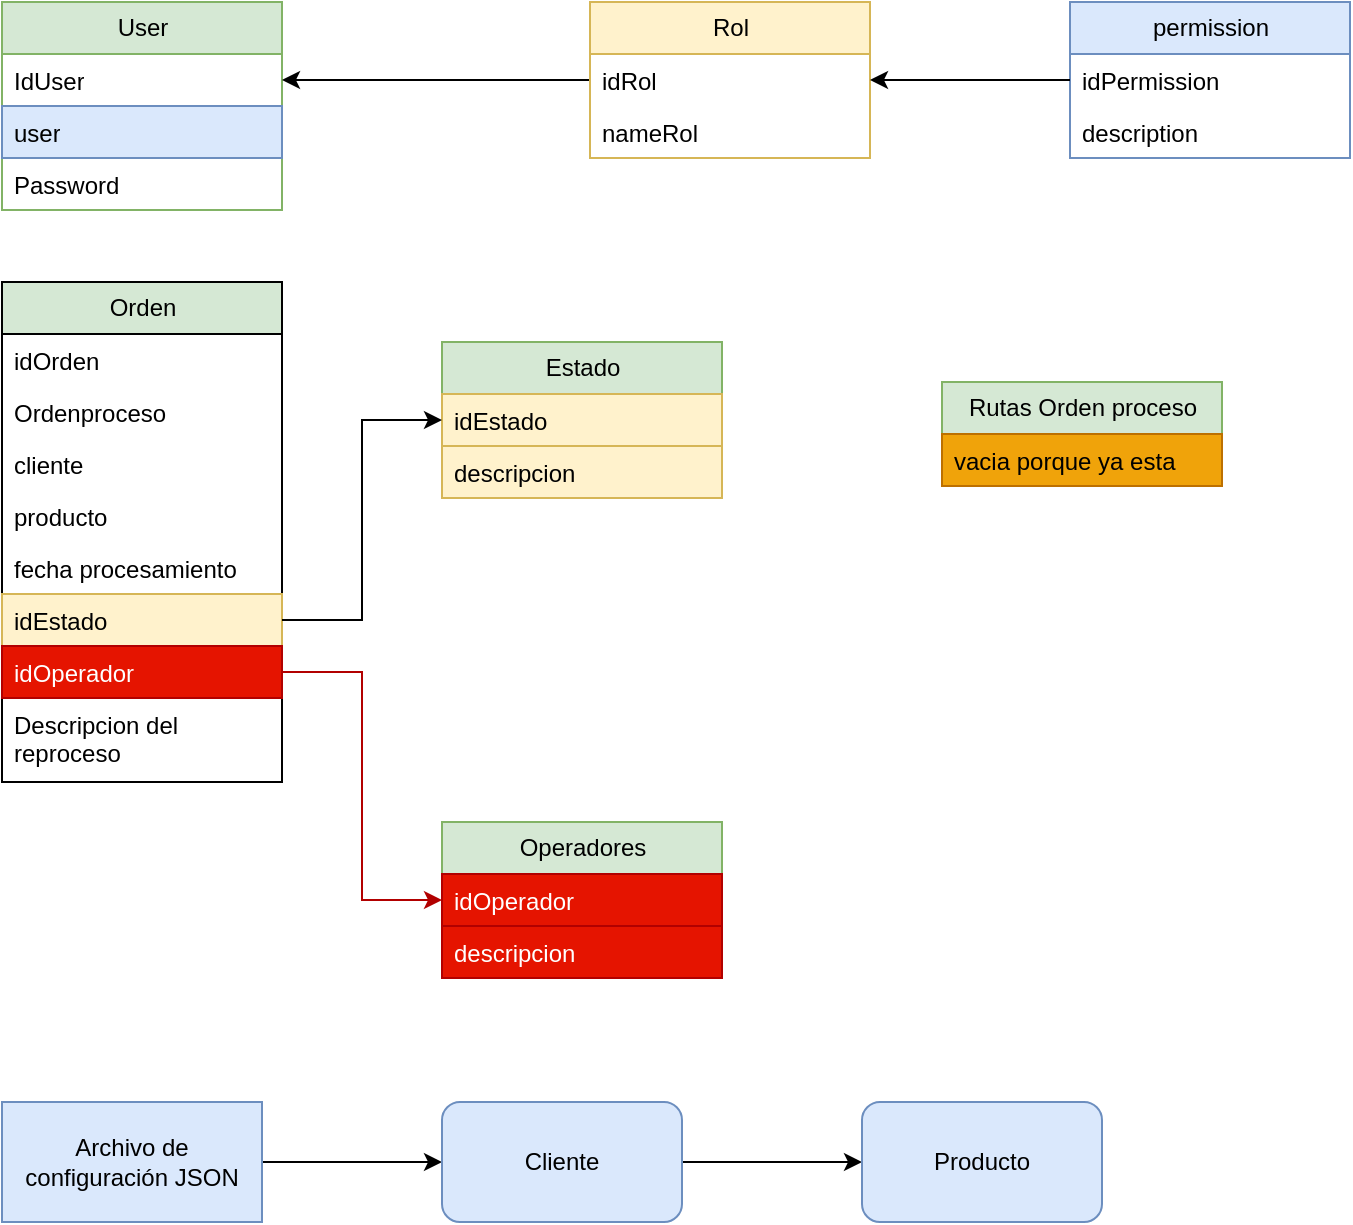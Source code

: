<mxfile version="21.7.5" type="github">
  <diagram id="C5RBs43oDa-KdzZeNtuy" name="Usuarios">
    <mxGraphModel dx="1374" dy="743" grid="1" gridSize="10" guides="1" tooltips="1" connect="1" arrows="1" fold="1" page="1" pageScale="1" pageWidth="827" pageHeight="1169" math="0" shadow="0">
      <root>
        <mxCell id="WIyWlLk6GJQsqaUBKTNV-0" />
        <mxCell id="WIyWlLk6GJQsqaUBKTNV-1" parent="WIyWlLk6GJQsqaUBKTNV-0" />
        <mxCell id="VP1TtQkqcQD2wiykSnj6-16" value="User" style="swimlane;fontStyle=0;childLayout=stackLayout;horizontal=1;startSize=26;fillColor=#d5e8d4;horizontalStack=0;resizeParent=1;resizeParentMax=0;resizeLast=0;collapsible=1;marginBottom=0;html=1;strokeColor=#82b366;" parent="WIyWlLk6GJQsqaUBKTNV-1" vertex="1">
          <mxGeometry x="60" y="80" width="140" height="104" as="geometry" />
        </mxCell>
        <mxCell id="VP1TtQkqcQD2wiykSnj6-17" value="IdUser" style="text;strokeColor=none;fillColor=none;align=left;verticalAlign=top;spacingLeft=4;spacingRight=4;overflow=hidden;rotatable=0;points=[[0,0.5],[1,0.5]];portConstraint=eastwest;whiteSpace=wrap;html=1;" parent="VP1TtQkqcQD2wiykSnj6-16" vertex="1">
          <mxGeometry y="26" width="140" height="26" as="geometry" />
        </mxCell>
        <mxCell id="VP1TtQkqcQD2wiykSnj6-21" value="user" style="text;strokeColor=#6c8ebf;fillColor=#dae8fc;align=left;verticalAlign=top;spacingLeft=4;spacingRight=4;overflow=hidden;rotatable=0;points=[[0,0.5],[1,0.5]];portConstraint=eastwest;whiteSpace=wrap;html=1;" parent="VP1TtQkqcQD2wiykSnj6-16" vertex="1">
          <mxGeometry y="52" width="140" height="26" as="geometry" />
        </mxCell>
        <mxCell id="VP1TtQkqcQD2wiykSnj6-19" value="Password" style="text;strokeColor=none;fillColor=none;align=left;verticalAlign=top;spacingLeft=4;spacingRight=4;overflow=hidden;rotatable=0;points=[[0,0.5],[1,0.5]];portConstraint=eastwest;whiteSpace=wrap;html=1;" parent="VP1TtQkqcQD2wiykSnj6-16" vertex="1">
          <mxGeometry y="78" width="140" height="26" as="geometry" />
        </mxCell>
        <mxCell id="VP1TtQkqcQD2wiykSnj6-33" style="edgeStyle=orthogonalEdgeStyle;rounded=0;orthogonalLoop=1;jettySize=auto;html=1;entryX=1;entryY=0.5;entryDx=0;entryDy=0;" parent="WIyWlLk6GJQsqaUBKTNV-1" source="VP1TtQkqcQD2wiykSnj6-22" target="VP1TtQkqcQD2wiykSnj6-17" edge="1">
          <mxGeometry relative="1" as="geometry" />
        </mxCell>
        <mxCell id="VP1TtQkqcQD2wiykSnj6-22" value="Rol" style="swimlane;fontStyle=0;childLayout=stackLayout;horizontal=1;startSize=26;fillColor=#fff2cc;horizontalStack=0;resizeParent=1;resizeParentMax=0;resizeLast=0;collapsible=1;marginBottom=0;html=1;strokeColor=#d6b656;" parent="WIyWlLk6GJQsqaUBKTNV-1" vertex="1">
          <mxGeometry x="354" y="80" width="140" height="78" as="geometry" />
        </mxCell>
        <mxCell id="VP1TtQkqcQD2wiykSnj6-23" value="idRol" style="text;strokeColor=none;fillColor=none;align=left;verticalAlign=top;spacingLeft=4;spacingRight=4;overflow=hidden;rotatable=0;points=[[0,0.5],[1,0.5]];portConstraint=eastwest;whiteSpace=wrap;html=1;" parent="VP1TtQkqcQD2wiykSnj6-22" vertex="1">
          <mxGeometry y="26" width="140" height="26" as="geometry" />
        </mxCell>
        <mxCell id="VP1TtQkqcQD2wiykSnj6-24" value="nameRol" style="text;strokeColor=none;fillColor=none;align=left;verticalAlign=top;spacingLeft=4;spacingRight=4;overflow=hidden;rotatable=0;points=[[0,0.5],[1,0.5]];portConstraint=eastwest;whiteSpace=wrap;html=1;" parent="VP1TtQkqcQD2wiykSnj6-22" vertex="1">
          <mxGeometry y="52" width="140" height="26" as="geometry" />
        </mxCell>
        <mxCell id="VP1TtQkqcQD2wiykSnj6-26" value="permission" style="swimlane;fontStyle=0;childLayout=stackLayout;horizontal=1;startSize=26;fillColor=#dae8fc;horizontalStack=0;resizeParent=1;resizeParentMax=0;resizeLast=0;collapsible=1;marginBottom=0;html=1;strokeColor=#6c8ebf;" parent="WIyWlLk6GJQsqaUBKTNV-1" vertex="1">
          <mxGeometry x="594" y="80" width="140" height="78" as="geometry" />
        </mxCell>
        <mxCell id="VP1TtQkqcQD2wiykSnj6-27" value="idPermission" style="text;strokeColor=none;fillColor=none;align=left;verticalAlign=top;spacingLeft=4;spacingRight=4;overflow=hidden;rotatable=0;points=[[0,0.5],[1,0.5]];portConstraint=eastwest;whiteSpace=wrap;html=1;" parent="VP1TtQkqcQD2wiykSnj6-26" vertex="1">
          <mxGeometry y="26" width="140" height="26" as="geometry" />
        </mxCell>
        <mxCell id="VP1TtQkqcQD2wiykSnj6-28" value="description" style="text;strokeColor=none;fillColor=none;align=left;verticalAlign=top;spacingLeft=4;spacingRight=4;overflow=hidden;rotatable=0;points=[[0,0.5],[1,0.5]];portConstraint=eastwest;whiteSpace=wrap;html=1;" parent="VP1TtQkqcQD2wiykSnj6-26" vertex="1">
          <mxGeometry y="52" width="140" height="26" as="geometry" />
        </mxCell>
        <mxCell id="VP1TtQkqcQD2wiykSnj6-32" style="edgeStyle=orthogonalEdgeStyle;rounded=0;orthogonalLoop=1;jettySize=auto;html=1;entryX=1;entryY=0.5;entryDx=0;entryDy=0;" parent="WIyWlLk6GJQsqaUBKTNV-1" source="VP1TtQkqcQD2wiykSnj6-27" target="VP1TtQkqcQD2wiykSnj6-23" edge="1">
          <mxGeometry relative="1" as="geometry" />
        </mxCell>
        <mxCell id="Zibv7wbvIxuBI7zceMPY-0" value="Orden" style="swimlane;fontStyle=0;childLayout=stackLayout;horizontal=1;startSize=26;horizontalStack=0;resizeParent=1;resizeParentMax=0;resizeLast=0;collapsible=1;marginBottom=0;html=1;fillColor=#d5e8d4;" vertex="1" parent="WIyWlLk6GJQsqaUBKTNV-1">
          <mxGeometry x="60" y="220" width="140" height="250" as="geometry" />
        </mxCell>
        <mxCell id="Zibv7wbvIxuBI7zceMPY-1" value="idOrden" style="text;strokeColor=none;fillColor=none;align=left;verticalAlign=top;spacingLeft=4;spacingRight=4;overflow=hidden;rotatable=0;points=[[0,0.5],[1,0.5]];portConstraint=eastwest;whiteSpace=wrap;html=1;" vertex="1" parent="Zibv7wbvIxuBI7zceMPY-0">
          <mxGeometry y="26" width="140" height="26" as="geometry" />
        </mxCell>
        <mxCell id="Zibv7wbvIxuBI7zceMPY-2" value="Ordenproceso" style="text;strokeColor=none;fillColor=none;align=left;verticalAlign=top;spacingLeft=4;spacingRight=4;overflow=hidden;rotatable=0;points=[[0,0.5],[1,0.5]];portConstraint=eastwest;whiteSpace=wrap;html=1;" vertex="1" parent="Zibv7wbvIxuBI7zceMPY-0">
          <mxGeometry y="52" width="140" height="26" as="geometry" />
        </mxCell>
        <mxCell id="Zibv7wbvIxuBI7zceMPY-3" value="cliente" style="text;align=left;verticalAlign=top;spacingLeft=4;spacingRight=4;overflow=hidden;rotatable=0;points=[[0,0.5],[1,0.5]];portConstraint=eastwest;whiteSpace=wrap;html=1;" vertex="1" parent="Zibv7wbvIxuBI7zceMPY-0">
          <mxGeometry y="78" width="140" height="26" as="geometry" />
        </mxCell>
        <mxCell id="Zibv7wbvIxuBI7zceMPY-4" value="producto" style="text;align=left;verticalAlign=top;spacingLeft=4;spacingRight=4;overflow=hidden;rotatable=0;points=[[0,0.5],[1,0.5]];portConstraint=eastwest;whiteSpace=wrap;html=1;" vertex="1" parent="Zibv7wbvIxuBI7zceMPY-0">
          <mxGeometry y="104" width="140" height="26" as="geometry" />
        </mxCell>
        <mxCell id="Zibv7wbvIxuBI7zceMPY-5" value="fecha procesamiento" style="text;align=left;verticalAlign=top;spacingLeft=4;spacingRight=4;overflow=hidden;rotatable=0;points=[[0,0.5],[1,0.5]];portConstraint=eastwest;whiteSpace=wrap;html=1;" vertex="1" parent="Zibv7wbvIxuBI7zceMPY-0">
          <mxGeometry y="130" width="140" height="26" as="geometry" />
        </mxCell>
        <mxCell id="Zibv7wbvIxuBI7zceMPY-8" value="idEstado" style="text;strokeColor=#d6b656;fillColor=#fff2cc;align=left;verticalAlign=top;spacingLeft=4;spacingRight=4;overflow=hidden;rotatable=0;points=[[0,0.5],[1,0.5]];portConstraint=eastwest;whiteSpace=wrap;html=1;" vertex="1" parent="Zibv7wbvIxuBI7zceMPY-0">
          <mxGeometry y="156" width="140" height="26" as="geometry" />
        </mxCell>
        <mxCell id="Zibv7wbvIxuBI7zceMPY-21" value="idOperador" style="text;strokeColor=#B20000;fillColor=#e51400;align=left;verticalAlign=top;spacingLeft=4;spacingRight=4;overflow=hidden;rotatable=0;points=[[0,0.5],[1,0.5]];portConstraint=eastwest;whiteSpace=wrap;html=1;fontColor=#ffffff;" vertex="1" parent="Zibv7wbvIxuBI7zceMPY-0">
          <mxGeometry y="182" width="140" height="26" as="geometry" />
        </mxCell>
        <mxCell id="Zibv7wbvIxuBI7zceMPY-99" value="Descripcion del reproceso" style="text;align=left;verticalAlign=top;spacingLeft=4;spacingRight=4;overflow=hidden;rotatable=0;points=[[0,0.5],[1,0.5]];portConstraint=eastwest;whiteSpace=wrap;html=1;" vertex="1" parent="Zibv7wbvIxuBI7zceMPY-0">
          <mxGeometry y="208" width="140" height="42" as="geometry" />
        </mxCell>
        <mxCell id="Zibv7wbvIxuBI7zceMPY-23" value="Rutas Orden proceso" style="swimlane;fontStyle=0;childLayout=stackLayout;horizontal=1;startSize=26;fillColor=#d5e8d4;horizontalStack=0;resizeParent=1;resizeParentMax=0;resizeLast=0;collapsible=1;marginBottom=0;html=1;strokeColor=#82b366;" vertex="1" parent="WIyWlLk6GJQsqaUBKTNV-1">
          <mxGeometry x="530" y="270" width="140" height="52" as="geometry" />
        </mxCell>
        <mxCell id="Zibv7wbvIxuBI7zceMPY-34" value="vacia porque ya esta" style="text;strokeColor=#BD7000;fillColor=#f0a30a;align=left;verticalAlign=top;spacingLeft=4;spacingRight=4;overflow=hidden;rotatable=0;points=[[0,0.5],[1,0.5]];portConstraint=eastwest;whiteSpace=wrap;html=1;fontColor=#000000;" vertex="1" parent="Zibv7wbvIxuBI7zceMPY-23">
          <mxGeometry y="26" width="140" height="26" as="geometry" />
        </mxCell>
        <mxCell id="Zibv7wbvIxuBI7zceMPY-49" value="Estado" style="swimlane;fontStyle=0;childLayout=stackLayout;horizontal=1;startSize=26;fillColor=#d5e8d4;horizontalStack=0;resizeParent=1;resizeParentMax=0;resizeLast=0;collapsible=1;marginBottom=0;html=1;strokeColor=#82b366;" vertex="1" parent="WIyWlLk6GJQsqaUBKTNV-1">
          <mxGeometry x="280" y="250" width="140" height="78" as="geometry" />
        </mxCell>
        <mxCell id="Zibv7wbvIxuBI7zceMPY-50" value="idEstado" style="text;strokeColor=#d6b656;fillColor=#fff2cc;align=left;verticalAlign=top;spacingLeft=4;spacingRight=4;overflow=hidden;rotatable=0;points=[[0,0.5],[1,0.5]];portConstraint=eastwest;whiteSpace=wrap;html=1;" vertex="1" parent="Zibv7wbvIxuBI7zceMPY-49">
          <mxGeometry y="26" width="140" height="26" as="geometry" />
        </mxCell>
        <mxCell id="Zibv7wbvIxuBI7zceMPY-53" value="descripcion" style="text;strokeColor=#d6b656;fillColor=#fff2cc;align=left;verticalAlign=top;spacingLeft=4;spacingRight=4;overflow=hidden;rotatable=0;points=[[0,0.5],[1,0.5]];portConstraint=eastwest;whiteSpace=wrap;html=1;" vertex="1" parent="Zibv7wbvIxuBI7zceMPY-49">
          <mxGeometry y="52" width="140" height="26" as="geometry" />
        </mxCell>
        <mxCell id="Zibv7wbvIxuBI7zceMPY-54" style="edgeStyle=orthogonalEdgeStyle;rounded=0;orthogonalLoop=1;jettySize=auto;html=1;" edge="1" parent="WIyWlLk6GJQsqaUBKTNV-1" source="Zibv7wbvIxuBI7zceMPY-8" target="Zibv7wbvIxuBI7zceMPY-50">
          <mxGeometry relative="1" as="geometry" />
        </mxCell>
        <mxCell id="Zibv7wbvIxuBI7zceMPY-62" value="Operadores" style="swimlane;fontStyle=0;childLayout=stackLayout;horizontal=1;startSize=26;fillColor=#d5e8d4;horizontalStack=0;resizeParent=1;resizeParentMax=0;resizeLast=0;collapsible=1;marginBottom=0;html=1;strokeColor=#82b366;gradientColor=#d5e8d4;" vertex="1" parent="WIyWlLk6GJQsqaUBKTNV-1">
          <mxGeometry x="280" y="490" width="140" height="78" as="geometry" />
        </mxCell>
        <mxCell id="Zibv7wbvIxuBI7zceMPY-63" value="idOperador" style="text;strokeColor=#B20000;fillColor=#e51400;align=left;verticalAlign=top;spacingLeft=4;spacingRight=4;overflow=hidden;rotatable=0;points=[[0,0.5],[1,0.5]];portConstraint=eastwest;whiteSpace=wrap;html=1;fontColor=#ffffff;" vertex="1" parent="Zibv7wbvIxuBI7zceMPY-62">
          <mxGeometry y="26" width="140" height="26" as="geometry" />
        </mxCell>
        <mxCell id="Zibv7wbvIxuBI7zceMPY-64" value="descripcion" style="text;strokeColor=#B20000;fillColor=#e51400;align=left;verticalAlign=top;spacingLeft=4;spacingRight=4;overflow=hidden;rotatable=0;points=[[0,0.5],[1,0.5]];portConstraint=eastwest;whiteSpace=wrap;html=1;fontColor=#ffffff;" vertex="1" parent="Zibv7wbvIxuBI7zceMPY-62">
          <mxGeometry y="52" width="140" height="26" as="geometry" />
        </mxCell>
        <mxCell id="Zibv7wbvIxuBI7zceMPY-66" style="edgeStyle=orthogonalEdgeStyle;rounded=0;orthogonalLoop=1;jettySize=auto;html=1;exitX=1;exitY=0.5;exitDx=0;exitDy=0;entryX=0;entryY=0.5;entryDx=0;entryDy=0;fillColor=#e51400;strokeColor=#B20000;" edge="1" parent="WIyWlLk6GJQsqaUBKTNV-1" source="Zibv7wbvIxuBI7zceMPY-21" target="Zibv7wbvIxuBI7zceMPY-62">
          <mxGeometry relative="1" as="geometry">
            <mxPoint x="300" y="600" as="targetPoint" />
          </mxGeometry>
        </mxCell>
        <mxCell id="Zibv7wbvIxuBI7zceMPY-96" value="" style="edgeStyle=orthogonalEdgeStyle;rounded=0;orthogonalLoop=1;jettySize=auto;html=1;" edge="1" parent="WIyWlLk6GJQsqaUBKTNV-1" source="Zibv7wbvIxuBI7zceMPY-93" target="Zibv7wbvIxuBI7zceMPY-94">
          <mxGeometry relative="1" as="geometry">
            <mxPoint x="270" y="725" as="targetPoint" />
          </mxGeometry>
        </mxCell>
        <mxCell id="Zibv7wbvIxuBI7zceMPY-93" value="Archivo de configuración JSON" style="rounded=1;whiteSpace=wrap;html=1;fillColor=#dae8fc;strokeColor=#6c8ebf;arcSize=0;" vertex="1" parent="WIyWlLk6GJQsqaUBKTNV-1">
          <mxGeometry x="60" y="630" width="130" height="60" as="geometry" />
        </mxCell>
        <mxCell id="Zibv7wbvIxuBI7zceMPY-98" style="edgeStyle=orthogonalEdgeStyle;rounded=0;orthogonalLoop=1;jettySize=auto;html=1;" edge="1" parent="WIyWlLk6GJQsqaUBKTNV-1" source="Zibv7wbvIxuBI7zceMPY-94" target="Zibv7wbvIxuBI7zceMPY-97">
          <mxGeometry relative="1" as="geometry" />
        </mxCell>
        <mxCell id="Zibv7wbvIxuBI7zceMPY-94" value="Cliente" style="rounded=1;whiteSpace=wrap;html=1;fillColor=#dae8fc;strokeColor=#6c8ebf;" vertex="1" parent="WIyWlLk6GJQsqaUBKTNV-1">
          <mxGeometry x="280" y="630" width="120" height="60" as="geometry" />
        </mxCell>
        <mxCell id="Zibv7wbvIxuBI7zceMPY-97" value="Producto" style="rounded=1;whiteSpace=wrap;html=1;fillColor=#dae8fc;strokeColor=#6c8ebf;" vertex="1" parent="WIyWlLk6GJQsqaUBKTNV-1">
          <mxGeometry x="490" y="630" width="120" height="60" as="geometry" />
        </mxCell>
      </root>
    </mxGraphModel>
  </diagram>
</mxfile>
